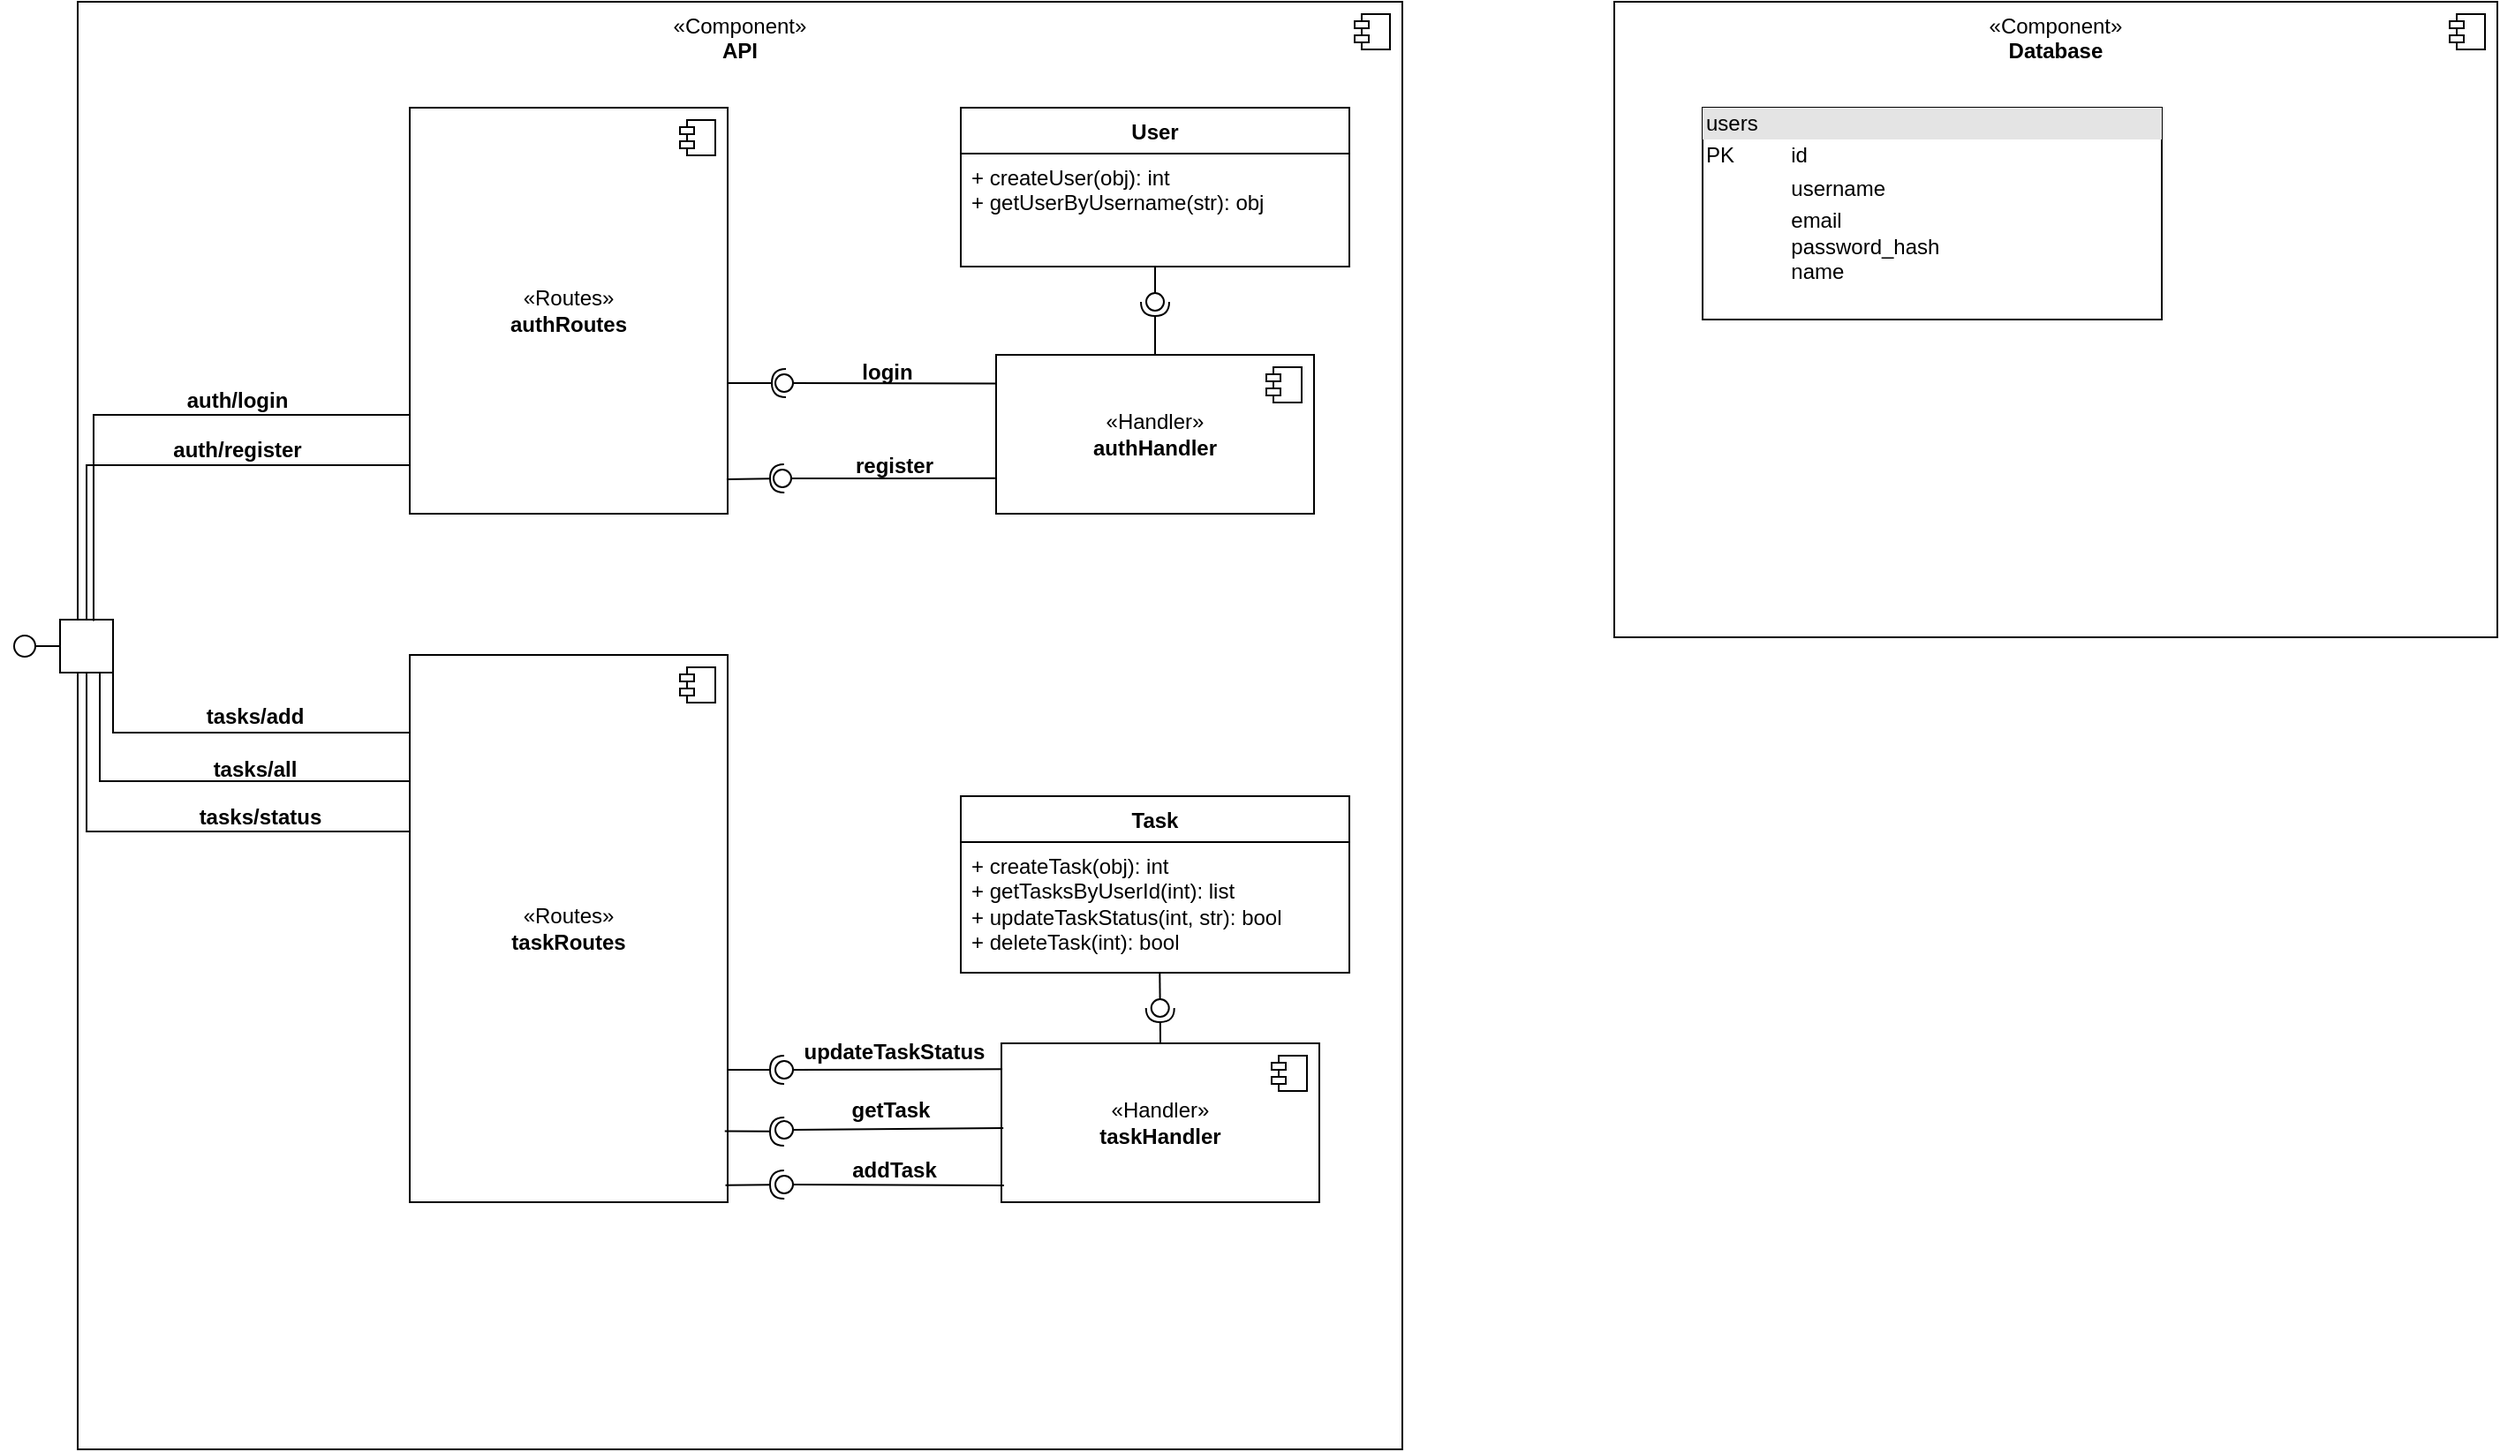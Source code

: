 <mxfile version="24.8.4">
  <diagram name="Page-1" id="tWfY1MhmEfWhFGR52BFt">
    <mxGraphModel dx="2060" dy="1078" grid="1" gridSize="10" guides="1" tooltips="1" connect="1" arrows="1" fold="1" page="1" pageScale="1" pageWidth="827" pageHeight="1169" math="0" shadow="0">
      <root>
        <mxCell id="0" />
        <mxCell id="1" parent="0" />
        <mxCell id="0CwghzF-Id-DglYn4Jp1-12" value="«Component»&lt;br&gt;&lt;b&gt;Database&lt;/b&gt;" style="html=1;dropTarget=0;whiteSpace=wrap;verticalAlign=top;" vertex="1" parent="1">
          <mxGeometry x="1020" y="630" width="500" height="360" as="geometry" />
        </mxCell>
        <mxCell id="0CwghzF-Id-DglYn4Jp1-13" value="" style="shape=module;jettyWidth=8;jettyHeight=4;" vertex="1" parent="0CwghzF-Id-DglYn4Jp1-12">
          <mxGeometry x="1" width="20" height="20" relative="1" as="geometry">
            <mxPoint x="-27" y="7" as="offset" />
          </mxGeometry>
        </mxCell>
        <mxCell id="0CwghzF-Id-DglYn4Jp1-1" value="«Component»&lt;br&gt;&lt;b&gt;API&lt;/b&gt;" style="html=1;dropTarget=0;whiteSpace=wrap;verticalAlign=top;" vertex="1" parent="1">
          <mxGeometry x="150" y="630" width="750" height="820" as="geometry" />
        </mxCell>
        <mxCell id="0CwghzF-Id-DglYn4Jp1-2" value="" style="shape=module;jettyWidth=8;jettyHeight=4;" vertex="1" parent="0CwghzF-Id-DglYn4Jp1-1">
          <mxGeometry x="1" width="20" height="20" relative="1" as="geometry">
            <mxPoint x="-27" y="7" as="offset" />
          </mxGeometry>
        </mxCell>
        <mxCell id="0CwghzF-Id-DglYn4Jp1-4" value="&lt;div style=&quot;box-sizing:border-box;width:100%;background:#e4e4e4;padding:2px;&quot;&gt;users&lt;/div&gt;&lt;table style=&quot;width:100%;font-size:1em;&quot; cellpadding=&quot;2&quot; cellspacing=&quot;0&quot;&gt;&lt;tbody&gt;&lt;tr&gt;&lt;td&gt;PK&lt;/td&gt;&lt;td&gt;id&lt;/td&gt;&lt;/tr&gt;&lt;tr&gt;&lt;td&gt;&lt;br&gt;&lt;/td&gt;&lt;td&gt;username&lt;/td&gt;&lt;/tr&gt;&lt;tr&gt;&lt;td&gt;&lt;/td&gt;&lt;td&gt;email&lt;br&gt;password_hash&lt;br&gt;name&lt;/td&gt;&lt;/tr&gt;&lt;/tbody&gt;&lt;/table&gt;" style="verticalAlign=top;align=left;overflow=fill;html=1;whiteSpace=wrap;" vertex="1" parent="1">
          <mxGeometry x="1070" y="690" width="260" height="120" as="geometry" />
        </mxCell>
        <mxCell id="0CwghzF-Id-DglYn4Jp1-7" value="User" style="swimlane;fontStyle=1;align=center;verticalAlign=top;childLayout=stackLayout;horizontal=1;startSize=26;horizontalStack=0;resizeParent=1;resizeParentMax=0;resizeLast=0;collapsible=1;marginBottom=0;whiteSpace=wrap;html=1;" vertex="1" parent="1">
          <mxGeometry x="650" y="690" width="220" height="90" as="geometry" />
        </mxCell>
        <mxCell id="0CwghzF-Id-DglYn4Jp1-10" value="+ createUser(obj): int&lt;div&gt;+ getUserByUsername(str): obj&lt;/div&gt;" style="text;strokeColor=none;fillColor=none;align=left;verticalAlign=top;spacingLeft=4;spacingRight=4;overflow=hidden;rotatable=0;points=[[0,0.5],[1,0.5]];portConstraint=eastwest;whiteSpace=wrap;html=1;" vertex="1" parent="0CwghzF-Id-DglYn4Jp1-7">
          <mxGeometry y="26" width="220" height="64" as="geometry" />
        </mxCell>
        <mxCell id="0CwghzF-Id-DglYn4Jp1-14" value="«Handler»&lt;br&gt;&lt;b&gt;authHandler&lt;/b&gt;" style="html=1;dropTarget=0;whiteSpace=wrap;verticalAlign=middle;" vertex="1" parent="1">
          <mxGeometry x="670" y="830" width="180" height="90" as="geometry" />
        </mxCell>
        <mxCell id="0CwghzF-Id-DglYn4Jp1-15" value="" style="shape=module;jettyWidth=8;jettyHeight=4;" vertex="1" parent="0CwghzF-Id-DglYn4Jp1-14">
          <mxGeometry x="1" width="20" height="20" relative="1" as="geometry">
            <mxPoint x="-27" y="7" as="offset" />
          </mxGeometry>
        </mxCell>
        <mxCell id="0CwghzF-Id-DglYn4Jp1-111" style="edgeStyle=elbowEdgeStyle;shape=connector;rounded=0;orthogonalLoop=1;jettySize=auto;html=1;exitX=0;exitY=0.5;exitDx=0;exitDy=0;entryX=0.5;entryY=1;entryDx=0;entryDy=0;strokeColor=default;strokeWidth=1;align=center;verticalAlign=middle;fontFamily=Helvetica;fontSize=11;fontColor=default;labelBackgroundColor=default;endArrow=none;endFill=0;endSize=12;elbow=vertical;" edge="1" parent="1" source="0CwghzF-Id-DglYn4Jp1-17" target="0CwghzF-Id-DglYn4Jp1-106">
          <mxGeometry relative="1" as="geometry" />
        </mxCell>
        <mxCell id="0CwghzF-Id-DglYn4Jp1-17" value="«Routes»&lt;br&gt;&lt;b&gt;authRoutes&lt;/b&gt;" style="html=1;dropTarget=0;whiteSpace=wrap;verticalAlign=middle;" vertex="1" parent="1">
          <mxGeometry x="338" y="690" width="180" height="230" as="geometry" />
        </mxCell>
        <mxCell id="0CwghzF-Id-DglYn4Jp1-18" value="" style="shape=module;jettyWidth=8;jettyHeight=4;" vertex="1" parent="0CwghzF-Id-DglYn4Jp1-17">
          <mxGeometry x="1" width="20" height="20" relative="1" as="geometry">
            <mxPoint x="-27" y="7" as="offset" />
          </mxGeometry>
        </mxCell>
        <mxCell id="0CwghzF-Id-DglYn4Jp1-27" value="" style="ellipse;whiteSpace=wrap;html=1;align=center;aspect=fixed;fillColor=none;strokeColor=none;resizable=0;perimeter=centerPerimeter;rotatable=0;allowArrows=0;points=[];outlineConnect=1;" vertex="1" parent="1">
          <mxGeometry x="758" y="808" width="10" height="10" as="geometry" />
        </mxCell>
        <mxCell id="0CwghzF-Id-DglYn4Jp1-33" value="login" style="text;align=center;fontStyle=1;verticalAlign=middle;spacingLeft=3;spacingRight=3;strokeColor=none;rotatable=0;points=[[0,0.5],[1,0.5]];portConstraint=eastwest;html=1;" vertex="1" parent="1">
          <mxGeometry x="578" y="835" width="60" height="10" as="geometry" />
        </mxCell>
        <mxCell id="0CwghzF-Id-DglYn4Jp1-44" value="register" style="text;align=center;fontStyle=1;verticalAlign=middle;spacingLeft=3;spacingRight=3;strokeColor=none;rotatable=0;points=[[0,0.5],[1,0.5]];portConstraint=eastwest;html=1;" vertex="1" parent="1">
          <mxGeometry x="582" y="888" width="60" height="10" as="geometry" />
        </mxCell>
        <mxCell id="0CwghzF-Id-DglYn4Jp1-52" value="Task" style="swimlane;fontStyle=1;align=center;verticalAlign=top;childLayout=stackLayout;horizontal=1;startSize=26;horizontalStack=0;resizeParent=1;resizeParentMax=0;resizeLast=0;collapsible=1;marginBottom=0;whiteSpace=wrap;html=1;" vertex="1" parent="1">
          <mxGeometry x="650" y="1080" width="220" height="100" as="geometry" />
        </mxCell>
        <mxCell id="0CwghzF-Id-DglYn4Jp1-53" value="+ createTask(obj): int&lt;div&gt;+ getTasksByUserId(int): list&lt;/div&gt;&lt;div&gt;+ updateTaskStatus(int, str): bool&lt;/div&gt;&lt;div&gt;+ deleteTask(int): bool&lt;/div&gt;" style="text;strokeColor=none;fillColor=none;align=left;verticalAlign=top;spacingLeft=4;spacingRight=4;overflow=hidden;rotatable=0;points=[[0,0.5],[1,0.5]];portConstraint=eastwest;whiteSpace=wrap;html=1;" vertex="1" parent="0CwghzF-Id-DglYn4Jp1-52">
          <mxGeometry y="26" width="220" height="74" as="geometry" />
        </mxCell>
        <mxCell id="0CwghzF-Id-DglYn4Jp1-54" value="«Handler»&lt;br&gt;&lt;b&gt;taskHandler&lt;/b&gt;" style="html=1;dropTarget=0;whiteSpace=wrap;verticalAlign=middle;" vertex="1" parent="1">
          <mxGeometry x="673" y="1220" width="180" height="90" as="geometry" />
        </mxCell>
        <mxCell id="0CwghzF-Id-DglYn4Jp1-55" value="" style="shape=module;jettyWidth=8;jettyHeight=4;" vertex="1" parent="0CwghzF-Id-DglYn4Jp1-54">
          <mxGeometry x="1" width="20" height="20" relative="1" as="geometry">
            <mxPoint x="-27" y="7" as="offset" />
          </mxGeometry>
        </mxCell>
        <mxCell id="0CwghzF-Id-DglYn4Jp1-114" style="edgeStyle=elbowEdgeStyle;shape=connector;rounded=0;orthogonalLoop=1;jettySize=auto;html=1;exitX=0;exitY=0.25;exitDx=0;exitDy=0;entryX=0;entryY=0;entryDx=0;entryDy=0;strokeColor=default;strokeWidth=1;align=center;verticalAlign=middle;fontFamily=Helvetica;fontSize=11;fontColor=default;labelBackgroundColor=default;endArrow=none;endFill=0;endSize=12;elbow=vertical;" edge="1" parent="1" source="0CwghzF-Id-DglYn4Jp1-56" target="0CwghzF-Id-DglYn4Jp1-106">
          <mxGeometry relative="1" as="geometry" />
        </mxCell>
        <mxCell id="0CwghzF-Id-DglYn4Jp1-116" style="edgeStyle=elbowEdgeStyle;shape=connector;rounded=0;orthogonalLoop=1;jettySize=auto;html=1;exitX=0.011;exitY=0.43;exitDx=0;exitDy=0;entryX=0.25;entryY=0;entryDx=0;entryDy=0;strokeColor=default;strokeWidth=1;align=center;verticalAlign=middle;fontFamily=Helvetica;fontSize=11;fontColor=default;labelBackgroundColor=default;endArrow=none;endFill=0;endSize=12;elbow=vertical;exitPerimeter=0;" edge="1" parent="1" source="0CwghzF-Id-DglYn4Jp1-56" target="0CwghzF-Id-DglYn4Jp1-106">
          <mxGeometry relative="1" as="geometry" />
        </mxCell>
        <mxCell id="0CwghzF-Id-DglYn4Jp1-117" style="edgeStyle=elbowEdgeStyle;shape=connector;rounded=0;orthogonalLoop=1;jettySize=auto;html=1;exitX=0;exitY=0.5;exitDx=0;exitDy=0;entryX=0.5;entryY=0;entryDx=0;entryDy=0;strokeColor=default;strokeWidth=1;align=center;verticalAlign=middle;fontFamily=Helvetica;fontSize=11;fontColor=default;labelBackgroundColor=default;endArrow=none;endFill=0;endSize=12;elbow=vertical;" edge="1" parent="1" source="0CwghzF-Id-DglYn4Jp1-56" target="0CwghzF-Id-DglYn4Jp1-106">
          <mxGeometry relative="1" as="geometry">
            <Array as="points">
              <mxPoint x="240" y="1100" />
            </Array>
          </mxGeometry>
        </mxCell>
        <mxCell id="0CwghzF-Id-DglYn4Jp1-56" value="«Routes»&lt;br&gt;&lt;b&gt;taskRoutes&lt;/b&gt;" style="html=1;dropTarget=0;whiteSpace=wrap;verticalAlign=middle;flipH=0;direction=east;" vertex="1" parent="1">
          <mxGeometry x="338" y="1000" width="180" height="310" as="geometry" />
        </mxCell>
        <mxCell id="0CwghzF-Id-DglYn4Jp1-57" value="" style="shape=module;jettyWidth=8;jettyHeight=4;" vertex="1" parent="0CwghzF-Id-DglYn4Jp1-56">
          <mxGeometry x="1" width="20" height="20" relative="1" as="geometry">
            <mxPoint x="-27" y="7" as="offset" />
          </mxGeometry>
        </mxCell>
        <mxCell id="0CwghzF-Id-DglYn4Jp1-63" value="getTask" style="text;align=center;fontStyle=1;verticalAlign=middle;spacingLeft=3;spacingRight=3;strokeColor=none;rotatable=0;points=[[0,0.5],[1,0.5]];portConstraint=eastwest;html=1;" vertex="1" parent="1">
          <mxGeometry x="580" y="1253" width="60" height="10" as="geometry" />
        </mxCell>
        <mxCell id="0CwghzF-Id-DglYn4Jp1-66" value="addTask" style="text;align=center;fontStyle=1;verticalAlign=middle;spacingLeft=3;spacingRight=3;strokeColor=none;rotatable=0;points=[[0,0.5],[1,0.5]];portConstraint=eastwest;html=1;" vertex="1" parent="1">
          <mxGeometry x="582" y="1287" width="60" height="10" as="geometry" />
        </mxCell>
        <mxCell id="0CwghzF-Id-DglYn4Jp1-77" value="updateTaskStatus" style="text;align=center;fontStyle=1;verticalAlign=middle;spacingLeft=3;spacingRight=3;strokeColor=none;rotatable=0;points=[[0,0.5],[1,0.5]];portConstraint=eastwest;html=1;" vertex="1" parent="1">
          <mxGeometry x="582" y="1220" width="60" height="10" as="geometry" />
        </mxCell>
        <mxCell id="0CwghzF-Id-DglYn4Jp1-87" value="" style="rounded=0;orthogonalLoop=1;jettySize=auto;html=1;endArrow=halfCircle;endFill=0;endSize=6;strokeWidth=1;sketch=0;strokeColor=default;align=center;verticalAlign=middle;fontFamily=Helvetica;fontSize=11;fontColor=default;labelBackgroundColor=default;exitX=0.993;exitY=0.969;exitDx=0;exitDy=0;exitPerimeter=0;" edge="1" parent="1" source="0CwghzF-Id-DglYn4Jp1-56">
          <mxGeometry relative="1" as="geometry">
            <mxPoint x="520" y="1300" as="sourcePoint" />
            <mxPoint x="550" y="1300" as="targetPoint" />
          </mxGeometry>
        </mxCell>
        <mxCell id="0CwghzF-Id-DglYn4Jp1-88" value="" style="rounded=0;orthogonalLoop=1;jettySize=auto;html=1;endArrow=oval;endFill=0;sketch=0;sourcePerimeterSpacing=0;targetPerimeterSpacing=0;endSize=10;strokeColor=default;strokeWidth=1;align=center;verticalAlign=middle;fontFamily=Helvetica;fontSize=11;fontColor=default;labelBackgroundColor=default;exitX=0.008;exitY=0.894;exitDx=0;exitDy=0;exitPerimeter=0;" edge="1" parent="1" source="0CwghzF-Id-DglYn4Jp1-54">
          <mxGeometry relative="1" as="geometry">
            <mxPoint x="670" y="1300" as="sourcePoint" />
            <mxPoint x="550" y="1300" as="targetPoint" />
          </mxGeometry>
        </mxCell>
        <mxCell id="0CwghzF-Id-DglYn4Jp1-89" value="" style="ellipse;whiteSpace=wrap;html=1;align=center;aspect=fixed;fillColor=none;strokeColor=none;resizable=0;perimeter=centerPerimeter;rotatable=0;allowArrows=0;points=[];outlineConnect=1;fontFamily=Helvetica;fontSize=11;fontColor=default;labelBackgroundColor=default;" vertex="1" parent="1">
          <mxGeometry x="607" y="1330" width="10" height="10" as="geometry" />
        </mxCell>
        <mxCell id="0CwghzF-Id-DglYn4Jp1-90" value="" style="rounded=0;orthogonalLoop=1;jettySize=auto;html=1;endArrow=halfCircle;endFill=0;endSize=6;strokeWidth=1;sketch=0;strokeColor=default;align=center;verticalAlign=middle;fontFamily=Helvetica;fontSize=11;fontColor=default;labelBackgroundColor=default;exitX=0.991;exitY=0.87;exitDx=0;exitDy=0;exitPerimeter=0;" edge="1" parent="1" source="0CwghzF-Id-DglYn4Jp1-56">
          <mxGeometry relative="1" as="geometry">
            <mxPoint x="528" y="1271" as="sourcePoint" />
            <mxPoint x="550" y="1270" as="targetPoint" />
          </mxGeometry>
        </mxCell>
        <mxCell id="0CwghzF-Id-DglYn4Jp1-91" value="" style="rounded=0;orthogonalLoop=1;jettySize=auto;html=1;endArrow=oval;endFill=0;sketch=0;sourcePerimeterSpacing=0;targetPerimeterSpacing=0;endSize=10;strokeColor=default;strokeWidth=1;align=center;verticalAlign=middle;fontFamily=Helvetica;fontSize=11;fontColor=default;labelBackgroundColor=default;exitX=0.006;exitY=0.533;exitDx=0;exitDy=0;exitPerimeter=0;" edge="1" parent="1" source="0CwghzF-Id-DglYn4Jp1-54">
          <mxGeometry relative="1" as="geometry">
            <mxPoint x="681" y="1269" as="sourcePoint" />
            <mxPoint x="550" y="1269" as="targetPoint" />
          </mxGeometry>
        </mxCell>
        <mxCell id="0CwghzF-Id-DglYn4Jp1-92" value="" style="rounded=0;orthogonalLoop=1;jettySize=auto;html=1;endArrow=halfCircle;endFill=0;endSize=6;strokeWidth=1;sketch=0;strokeColor=default;align=center;verticalAlign=middle;fontFamily=Helvetica;fontSize=11;fontColor=default;labelBackgroundColor=default;exitX=0.998;exitY=0.758;exitDx=0;exitDy=0;exitPerimeter=0;" edge="1" parent="1" source="0CwghzF-Id-DglYn4Jp1-56">
          <mxGeometry relative="1" as="geometry">
            <mxPoint x="518" y="1237" as="sourcePoint" />
            <mxPoint x="550" y="1235" as="targetPoint" />
          </mxGeometry>
        </mxCell>
        <mxCell id="0CwghzF-Id-DglYn4Jp1-93" value="" style="rounded=0;orthogonalLoop=1;jettySize=auto;html=1;endArrow=oval;endFill=0;sketch=0;sourcePerimeterSpacing=0;targetPerimeterSpacing=0;endSize=10;strokeColor=default;strokeWidth=1;align=center;verticalAlign=middle;fontFamily=Helvetica;fontSize=11;fontColor=default;labelBackgroundColor=default;exitX=0.003;exitY=0.163;exitDx=0;exitDy=0;exitPerimeter=0;" edge="1" parent="1" source="0CwghzF-Id-DglYn4Jp1-54">
          <mxGeometry relative="1" as="geometry">
            <mxPoint x="671" y="1235" as="sourcePoint" />
            <mxPoint x="550" y="1235" as="targetPoint" />
          </mxGeometry>
        </mxCell>
        <mxCell id="0CwghzF-Id-DglYn4Jp1-94" value="" style="rounded=0;orthogonalLoop=1;jettySize=auto;html=1;endArrow=halfCircle;endFill=0;endSize=6;strokeWidth=1;sketch=0;strokeColor=default;align=center;verticalAlign=middle;fontFamily=Helvetica;fontSize=11;fontColor=default;labelBackgroundColor=default;exitX=0.997;exitY=0.915;exitDx=0;exitDy=0;exitPerimeter=0;" edge="1" parent="1" source="0CwghzF-Id-DglYn4Jp1-17">
          <mxGeometry relative="1" as="geometry">
            <mxPoint x="518" y="902" as="sourcePoint" />
            <mxPoint x="550" y="900" as="targetPoint" />
          </mxGeometry>
        </mxCell>
        <mxCell id="0CwghzF-Id-DglYn4Jp1-95" value="" style="rounded=0;orthogonalLoop=1;jettySize=auto;html=1;endArrow=oval;endFill=0;sketch=0;sourcePerimeterSpacing=0;targetPerimeterSpacing=0;endSize=10;strokeColor=default;strokeWidth=1;align=center;verticalAlign=middle;fontFamily=Helvetica;fontSize=11;fontColor=default;labelBackgroundColor=default;exitX=-0.003;exitY=0.777;exitDx=0;exitDy=0;exitPerimeter=0;" edge="1" parent="1" source="0CwghzF-Id-DglYn4Jp1-14">
          <mxGeometry relative="1" as="geometry">
            <mxPoint x="670" y="900" as="sourcePoint" />
            <mxPoint x="549" y="900" as="targetPoint" />
          </mxGeometry>
        </mxCell>
        <mxCell id="0CwghzF-Id-DglYn4Jp1-96" value="" style="rounded=0;orthogonalLoop=1;jettySize=auto;html=1;endArrow=halfCircle;endFill=0;endSize=6;strokeWidth=1;sketch=0;strokeColor=default;align=center;verticalAlign=middle;fontFamily=Helvetica;fontSize=11;fontColor=default;labelBackgroundColor=default;exitX=1;exitY=0.678;exitDx=0;exitDy=0;exitPerimeter=0;" edge="1" parent="1" source="0CwghzF-Id-DglYn4Jp1-17">
          <mxGeometry relative="1" as="geometry">
            <mxPoint x="518" y="846" as="sourcePoint" />
            <mxPoint x="551" y="846" as="targetPoint" />
          </mxGeometry>
        </mxCell>
        <mxCell id="0CwghzF-Id-DglYn4Jp1-97" value="" style="rounded=0;orthogonalLoop=1;jettySize=auto;html=1;endArrow=oval;endFill=0;sketch=0;sourcePerimeterSpacing=0;targetPerimeterSpacing=0;endSize=10;strokeColor=default;strokeWidth=1;align=center;verticalAlign=middle;fontFamily=Helvetica;fontSize=11;fontColor=default;labelBackgroundColor=default;exitX=-0.002;exitY=0.181;exitDx=0;exitDy=0;exitPerimeter=0;" edge="1" parent="1" source="0CwghzF-Id-DglYn4Jp1-14">
          <mxGeometry relative="1" as="geometry">
            <mxPoint x="670" y="846" as="sourcePoint" />
            <mxPoint x="550" y="846" as="targetPoint" />
          </mxGeometry>
        </mxCell>
        <mxCell id="0CwghzF-Id-DglYn4Jp1-98" value="" style="rounded=0;orthogonalLoop=1;jettySize=auto;html=1;endArrow=halfCircle;endFill=0;endSize=6;strokeWidth=1;sketch=0;strokeColor=default;align=center;verticalAlign=middle;fontFamily=Helvetica;fontSize=11;fontColor=default;labelBackgroundColor=default;exitX=0.5;exitY=0;exitDx=0;exitDy=0;" edge="1" parent="1" source="0CwghzF-Id-DglYn4Jp1-14">
          <mxGeometry relative="1" as="geometry">
            <mxPoint x="760" y="830" as="sourcePoint" />
            <mxPoint x="760" y="800" as="targetPoint" />
          </mxGeometry>
        </mxCell>
        <mxCell id="0CwghzF-Id-DglYn4Jp1-99" value="" style="rounded=0;orthogonalLoop=1;jettySize=auto;html=1;endArrow=oval;endFill=0;sketch=0;sourcePerimeterSpacing=0;targetPerimeterSpacing=0;endSize=10;strokeColor=default;strokeWidth=1;align=center;verticalAlign=middle;fontFamily=Helvetica;fontSize=11;fontColor=default;labelBackgroundColor=default;exitX=0.5;exitY=1;exitDx=0;exitDy=0;exitPerimeter=0;" edge="1" parent="1" source="0CwghzF-Id-DglYn4Jp1-10">
          <mxGeometry relative="1" as="geometry">
            <mxPoint x="853" y="812.66" as="sourcePoint" />
            <mxPoint x="760" y="800" as="targetPoint" />
          </mxGeometry>
        </mxCell>
        <mxCell id="0CwghzF-Id-DglYn4Jp1-100" value="" style="rounded=0;orthogonalLoop=1;jettySize=auto;html=1;endArrow=halfCircle;endFill=0;endSize=6;strokeWidth=1;sketch=0;strokeColor=default;align=center;verticalAlign=middle;fontFamily=Helvetica;fontSize=11;fontColor=default;labelBackgroundColor=default;exitX=0.5;exitY=0;exitDx=0;exitDy=0;" edge="1" parent="1" source="0CwghzF-Id-DglYn4Jp1-54">
          <mxGeometry relative="1" as="geometry">
            <mxPoint x="763" y="1220" as="sourcePoint" />
            <mxPoint x="762.86" y="1200" as="targetPoint" />
          </mxGeometry>
        </mxCell>
        <mxCell id="0CwghzF-Id-DglYn4Jp1-101" value="" style="rounded=0;orthogonalLoop=1;jettySize=auto;html=1;endArrow=oval;endFill=0;sketch=0;sourcePerimeterSpacing=0;targetPerimeterSpacing=0;endSize=10;strokeColor=default;strokeWidth=1;align=center;verticalAlign=middle;fontFamily=Helvetica;fontSize=11;fontColor=default;labelBackgroundColor=default;exitX=0.512;exitY=0.997;exitDx=0;exitDy=0;exitPerimeter=0;entryX=0.77;entryY=0.207;entryDx=0;entryDy=0;entryPerimeter=0;" edge="1" parent="1" source="0CwghzF-Id-DglYn4Jp1-53">
          <mxGeometry relative="1" as="geometry">
            <mxPoint x="762.86" y="1180" as="sourcePoint" />
            <mxPoint x="762.86" y="1200" as="targetPoint" />
          </mxGeometry>
        </mxCell>
        <mxCell id="0CwghzF-Id-DglYn4Jp1-109" style="edgeStyle=none;shape=connector;rounded=0;orthogonalLoop=1;jettySize=auto;html=1;strokeColor=default;strokeWidth=1;align=center;verticalAlign=middle;fontFamily=Helvetica;fontSize=11;fontColor=default;labelBackgroundColor=default;endArrow=oval;endFill=0;endSize=12;" edge="1" parent="1" source="0CwghzF-Id-DglYn4Jp1-106">
          <mxGeometry relative="1" as="geometry">
            <mxPoint x="120" y="995" as="targetPoint" />
          </mxGeometry>
        </mxCell>
        <mxCell id="0CwghzF-Id-DglYn4Jp1-106" value="" style="html=1;rounded=0;fontFamily=Helvetica;fontSize=11;fontColor=default;labelBackgroundColor=default;flipV=0;flipH=0;direction=west;" vertex="1" parent="1">
          <mxGeometry x="140" y="980" width="30" height="30" as="geometry" />
        </mxCell>
        <mxCell id="0CwghzF-Id-DglYn4Jp1-110" style="edgeStyle=elbowEdgeStyle;shape=connector;rounded=0;orthogonalLoop=1;jettySize=auto;html=1;exitX=0;exitY=0.25;exitDx=0;exitDy=0;entryX=0.367;entryY=0.973;entryDx=0;entryDy=0;entryPerimeter=0;strokeColor=default;strokeWidth=1;align=center;verticalAlign=middle;fontFamily=Helvetica;fontSize=11;fontColor=default;labelBackgroundColor=default;endArrow=none;endFill=0;endSize=12;elbow=vertical;" edge="1" parent="1" source="0CwghzF-Id-DglYn4Jp1-17" target="0CwghzF-Id-DglYn4Jp1-106">
          <mxGeometry relative="1" as="geometry" />
        </mxCell>
        <mxCell id="0CwghzF-Id-DglYn4Jp1-112" value="auth/login" style="text;align=center;fontStyle=1;verticalAlign=middle;spacingLeft=3;spacingRight=3;strokeColor=none;rotatable=0;points=[[0,0.5],[1,0.5]];portConstraint=eastwest;html=1;" vertex="1" parent="1">
          <mxGeometry x="210" y="851" width="60" height="10" as="geometry" />
        </mxCell>
        <mxCell id="0CwghzF-Id-DglYn4Jp1-113" value="auth/register" style="text;align=center;fontStyle=1;verticalAlign=middle;spacingLeft=3;spacingRight=3;strokeColor=none;rotatable=0;points=[[0,0.5],[1,0.5]];portConstraint=eastwest;html=1;" vertex="1" parent="1">
          <mxGeometry x="210" y="879" width="60" height="10" as="geometry" />
        </mxCell>
        <mxCell id="0CwghzF-Id-DglYn4Jp1-118" value="tasks/add" style="text;align=center;fontStyle=1;verticalAlign=middle;spacingLeft=3;spacingRight=3;strokeColor=none;rotatable=0;points=[[0,0.5],[1,0.5]];portConstraint=eastwest;html=1;" vertex="1" parent="1">
          <mxGeometry x="220" y="1030" width="60" height="10" as="geometry" />
        </mxCell>
        <mxCell id="0CwghzF-Id-DglYn4Jp1-119" value="tasks/all" style="text;align=center;fontStyle=1;verticalAlign=middle;spacingLeft=3;spacingRight=3;strokeColor=none;rotatable=0;points=[[0,0.5],[1,0.5]];portConstraint=eastwest;html=1;" vertex="1" parent="1">
          <mxGeometry x="220" y="1060" width="60" height="10" as="geometry" />
        </mxCell>
        <mxCell id="0CwghzF-Id-DglYn4Jp1-120" value="tasks/status" style="text;align=center;fontStyle=1;verticalAlign=middle;spacingLeft=3;spacingRight=3;strokeColor=none;rotatable=0;points=[[0,0.5],[1,0.5]];portConstraint=eastwest;html=1;" vertex="1" parent="1">
          <mxGeometry x="223" y="1087" width="60" height="10" as="geometry" />
        </mxCell>
      </root>
    </mxGraphModel>
  </diagram>
</mxfile>
